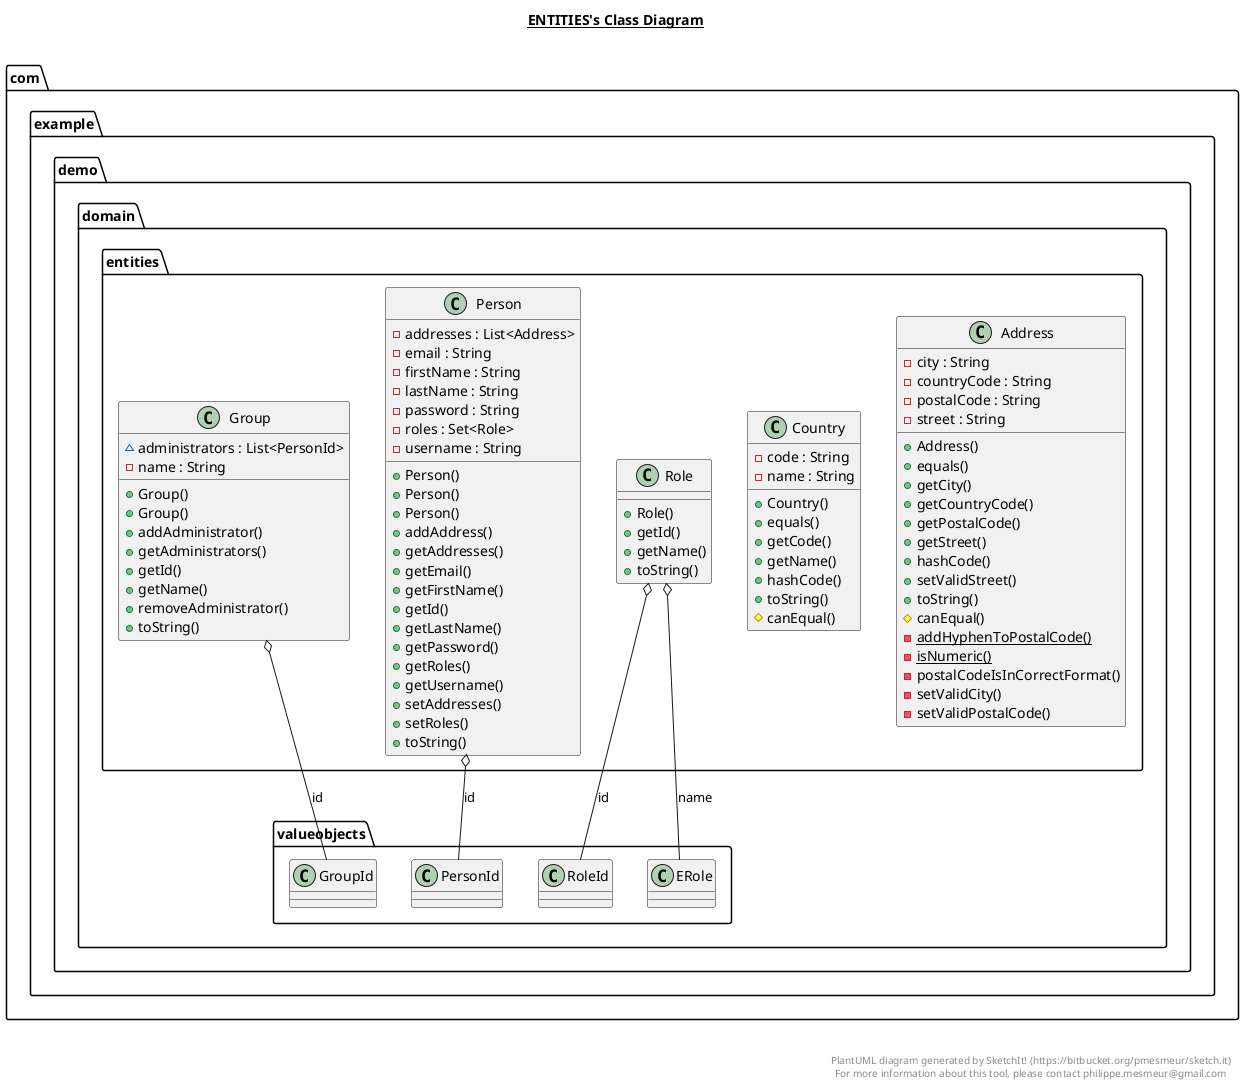@startuml

title __ENTITIES's Class Diagram__\n

  namespace com.example.demo {
    namespace domain {
      namespace entities {
        class com.example.demo.domain.entities.Address {
            - city : String
            - countryCode : String
            - postalCode : String
            - street : String
            + Address()
            + equals()
            + getCity()
            + getCountryCode()
            + getPostalCode()
            + getStreet()
            + hashCode()
            + setValidStreet()
            + toString()
            # canEqual()
            {static} - addHyphenToPostalCode()
            {static} - isNumeric()
            - postalCodeIsInCorrectFormat()
            - setValidCity()
            - setValidPostalCode()
        }
      }
    }
  }
  

  namespace com.example.demo {
    namespace domain {
      namespace entities {
        class com.example.demo.domain.entities.Country {
            - code : String
            - name : String
            + Country()
            + equals()
            + getCode()
            + getName()
            + hashCode()
            + toString()
            # canEqual()
        }
      }
    }
  }
  

  namespace com.example.demo {
    namespace domain {
      namespace entities {
        class com.example.demo.domain.entities.Group {
            ~ administrators : List<PersonId>
            - name : String
            + Group()
            + Group()
            + addAdministrator()
            + getAdministrators()
            + getId()
            + getName()
            + removeAdministrator()
            + toString()
        }
      }
    }
  }
  

  namespace com.example.demo {
    namespace domain {
      namespace entities {
        class com.example.demo.domain.entities.Person {
            - addresses : List<Address>
            - email : String
            - firstName : String
            - lastName : String
            - password : String
            - roles : Set<Role>
            - username : String
            + Person()
            + Person()
            + Person()
            + addAddress()
            + getAddresses()
            + getEmail()
            + getFirstName()
            + getId()
            + getLastName()
            + getPassword()
            + getRoles()
            + getUsername()
            + setAddresses()
            + setRoles()
            + toString()
        }
      }
    }
  }
  

  namespace com.example.demo {
    namespace domain {
      namespace entities {
        class com.example.demo.domain.entities.Role {
            + Role()
            + getId()
            + getName()
            + toString()
        }
      }
    }
  }
  

  com.example.demo.domain.entities.Group o-- com.example.demo.domain.valueobjects.GroupId : id
  com.example.demo.domain.entities.Person o-- com.example.demo.domain.valueobjects.PersonId : id
  com.example.demo.domain.entities.Role o-- com.example.demo.domain.valueobjects.RoleId : id
  com.example.demo.domain.entities.Role o-- com.example.demo.domain.valueobjects.ERole : name


right footer


PlantUML diagram generated by SketchIt! (https://bitbucket.org/pmesmeur/sketch.it)
For more information about this tool, please contact philippe.mesmeur@gmail.com
endfooter

@enduml
